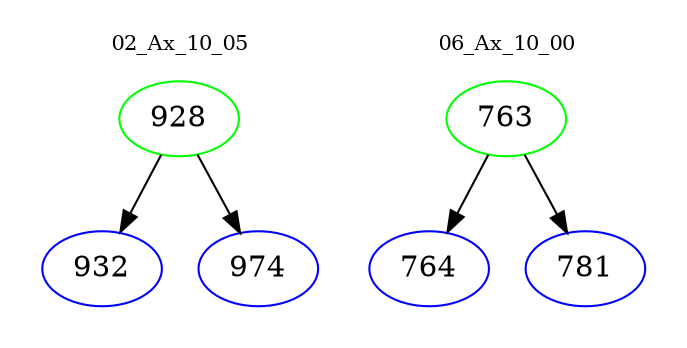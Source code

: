 digraph{
subgraph cluster_0 {
color = white
label = "02_Ax_10_05";
fontsize=10;
T0_928 [label="928", color="green"]
T0_928 -> T0_932 [color="black"]
T0_932 [label="932", color="blue"]
T0_928 -> T0_974 [color="black"]
T0_974 [label="974", color="blue"]
}
subgraph cluster_1 {
color = white
label = "06_Ax_10_00";
fontsize=10;
T1_763 [label="763", color="green"]
T1_763 -> T1_764 [color="black"]
T1_764 [label="764", color="blue"]
T1_763 -> T1_781 [color="black"]
T1_781 [label="781", color="blue"]
}
}
